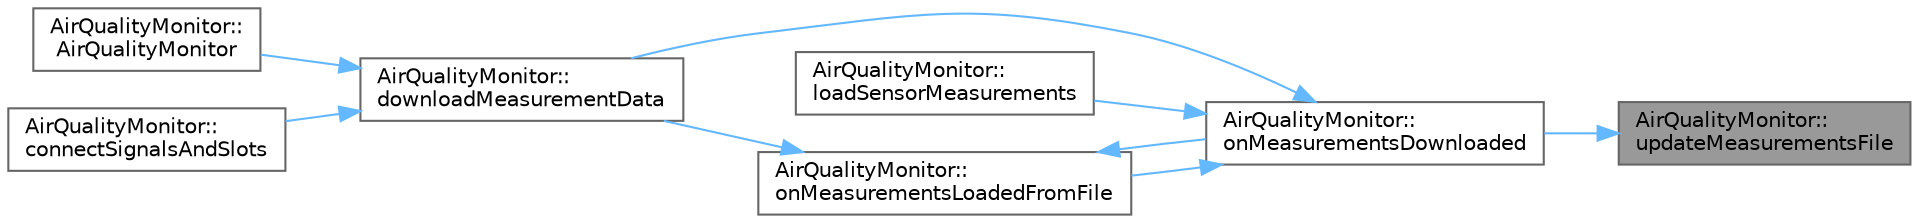 digraph "AirQualityMonitor::updateMeasurementsFile"
{
 // LATEX_PDF_SIZE
  bgcolor="transparent";
  edge [fontname=Helvetica,fontsize=10,labelfontname=Helvetica,labelfontsize=10];
  node [fontname=Helvetica,fontsize=10,shape=box,height=0.2,width=0.4];
  rankdir="RL";
  Node1 [id="Node000001",label="AirQualityMonitor::\lupdateMeasurementsFile",height=0.2,width=0.4,color="gray40", fillcolor="grey60", style="filled", fontcolor="black",tooltip="Aktualizuje lokalny plik pomiarów nowymi danymi."];
  Node1 -> Node2 [id="edge1_Node000001_Node000002",dir="back",color="steelblue1",style="solid",tooltip=" "];
  Node2 [id="Node000002",label="AirQualityMonitor::\lonMeasurementsDownloaded",height=0.2,width=0.4,color="grey40", fillcolor="white", style="filled",URL="$class_air_quality_monitor.html#ad8eb21eda0655b47e5062514017324fc",tooltip="Obsługuje zakończenie pobierania danych pomiarowych."];
  Node2 -> Node3 [id="edge2_Node000002_Node000003",dir="back",color="steelblue1",style="solid",tooltip=" "];
  Node3 [id="Node000003",label="AirQualityMonitor::\ldownloadMeasurementData",height=0.2,width=0.4,color="grey40", fillcolor="white", style="filled",URL="$class_air_quality_monitor.html#a4b897122ddbc3c0b1037710f33e7a309",tooltip="Pobiera i zapisuje dane pomiarowe dla aktualnie wybranego sensora."];
  Node3 -> Node4 [id="edge3_Node000003_Node000004",dir="back",color="steelblue1",style="solid",tooltip=" "];
  Node4 [id="Node000004",label="AirQualityMonitor::\lAirQualityMonitor",height=0.2,width=0.4,color="grey40", fillcolor="white", style="filled",URL="$class_air_quality_monitor.html#a5c1e078e2b1c45ecfacef7f3a0d31322",tooltip="Konstruktor klasy AirQualityMonitor."];
  Node3 -> Node5 [id="edge4_Node000003_Node000005",dir="back",color="steelblue1",style="solid",tooltip=" "];
  Node5 [id="Node000005",label="AirQualityMonitor::\lconnectSignalsAndSlots",height=0.2,width=0.4,color="grey40", fillcolor="white", style="filled",URL="$class_air_quality_monitor.html#a0d5986b8b5578346bc973699b56b73c5",tooltip="Łączy sygnały interfejsu użytkownika z odpowiednimi slotami."];
  Node2 -> Node6 [id="edge5_Node000002_Node000006",dir="back",color="steelblue1",style="solid",tooltip=" "];
  Node6 [id="Node000006",label="AirQualityMonitor::\lloadSensorMeasurements",height=0.2,width=0.4,color="grey40", fillcolor="white", style="filled",URL="$class_air_quality_monitor.html#a6f9d42c4395c7be44d34de4be6aa21da",tooltip="Ładuje dane pomiarowe dla konkretnego sensora."];
  Node2 -> Node7 [id="edge6_Node000002_Node000007",dir="back",color="steelblue1",style="solid",tooltip=" "];
  Node7 [id="Node000007",label="AirQualityMonitor::\lonMeasurementsLoadedFromFile",height=0.2,width=0.4,color="grey40", fillcolor="white", style="filled",URL="$class_air_quality_monitor.html#a8ce222412580a45a82124e1a4ad821df",tooltip="Ładuje dane pomiarowe dla sensora z pliku lokalnego."];
  Node7 -> Node3 [id="edge7_Node000007_Node000003",dir="back",color="steelblue1",style="solid",tooltip=" "];
  Node7 -> Node2 [id="edge8_Node000007_Node000002",dir="back",color="steelblue1",style="solid",tooltip=" "];
}
